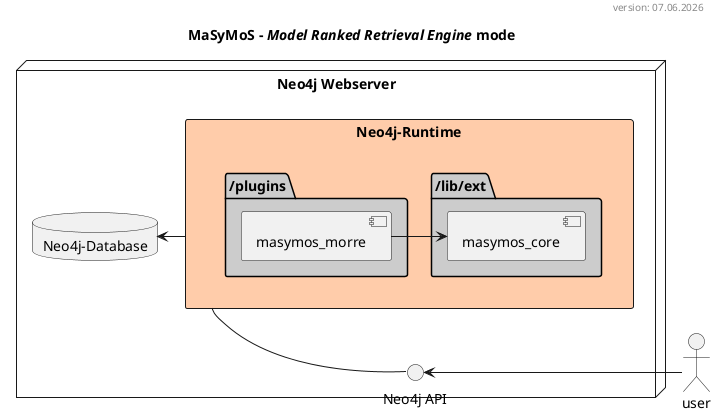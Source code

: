 @startuml

title MaSyMoS - //Model Ranked Retrieval Engine// mode
header version: %date("dd.MM.yyyy")
'header version: 23.11.2018

skinparam defaultFontName Helvetica

skinparam shadowing false

node "Neo4j Webserver" as n {
    interface "Neo4j API" as api
	rectangle "Neo4j-Runtime" as n_run #ffccaa {
        folder "/lib/ext" #cccccc {
            component "masymos_core" as core
        }
        folder "/plugins" #cccccc {
            component "masymos_morre" as morre
        }
        morre -> core
    }
    database "Neo4j-Database" as n_db
    
    
    n_run -> n_db
    n_run -- api
}

actor "user" as user

user -> api


@enduml
